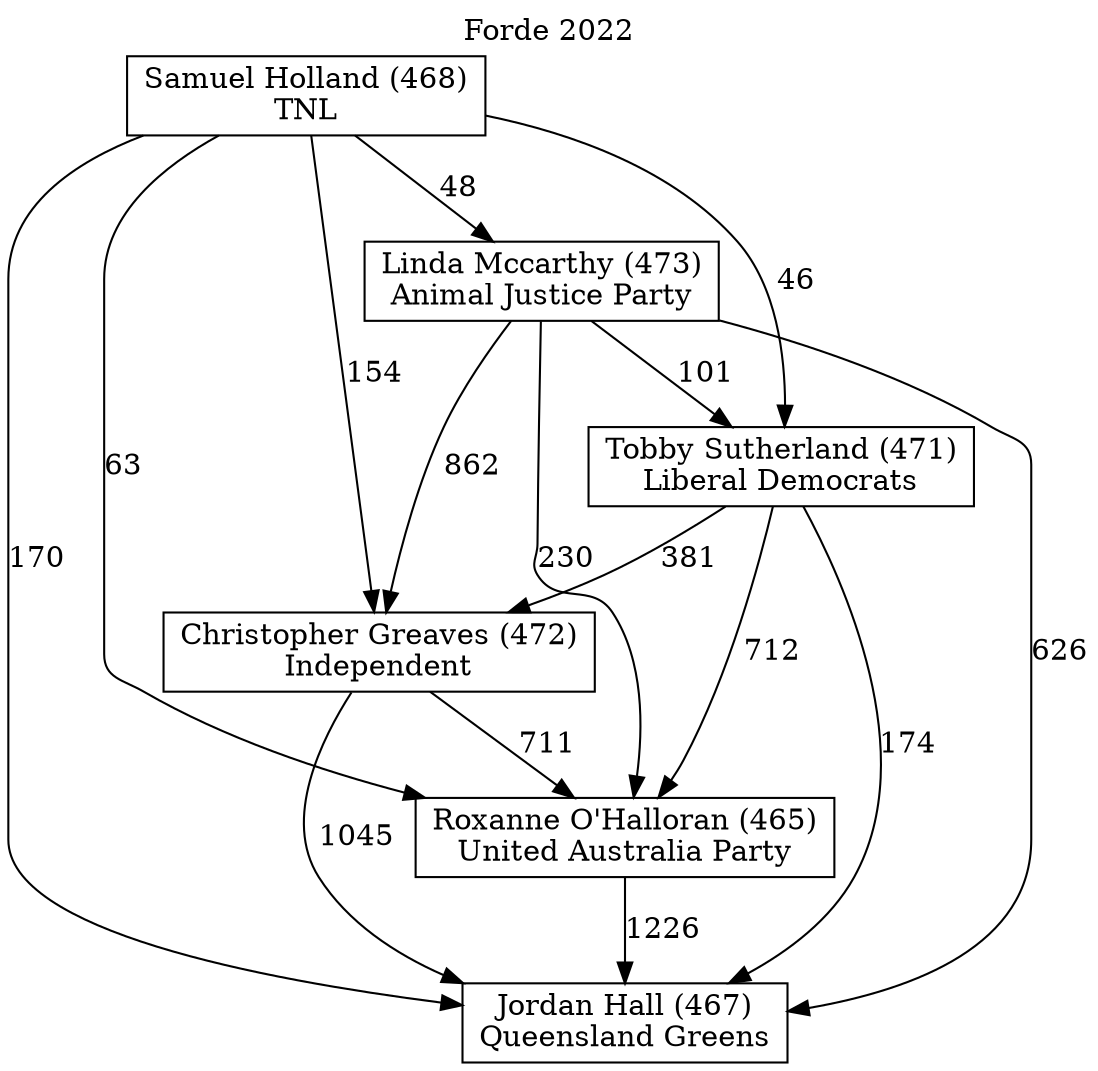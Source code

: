 // House preference flow
digraph "Jordan Hall (467)_Forde_2022" {
	graph [label="Forde 2022" labelloc=t]
	node [shape=box]
	"Jordan Hall (467)" [label="Jordan Hall (467)
Queensland Greens"]
	"Roxanne O'Halloran (465)" [label="Roxanne O'Halloran (465)
United Australia Party"]
	"Christopher Greaves (472)" [label="Christopher Greaves (472)
Independent"]
	"Tobby Sutherland (471)" [label="Tobby Sutherland (471)
Liberal Democrats"]
	"Linda Mccarthy (473)" [label="Linda Mccarthy (473)
Animal Justice Party"]
	"Samuel Holland (468)" [label="Samuel Holland (468)
TNL"]
	"Jordan Hall (467)" [label="Jordan Hall (467)
Queensland Greens"]
	"Christopher Greaves (472)" [label="Christopher Greaves (472)
Independent"]
	"Tobby Sutherland (471)" [label="Tobby Sutherland (471)
Liberal Democrats"]
	"Linda Mccarthy (473)" [label="Linda Mccarthy (473)
Animal Justice Party"]
	"Samuel Holland (468)" [label="Samuel Holland (468)
TNL"]
	"Jordan Hall (467)" [label="Jordan Hall (467)
Queensland Greens"]
	"Tobby Sutherland (471)" [label="Tobby Sutherland (471)
Liberal Democrats"]
	"Linda Mccarthy (473)" [label="Linda Mccarthy (473)
Animal Justice Party"]
	"Samuel Holland (468)" [label="Samuel Holland (468)
TNL"]
	"Jordan Hall (467)" [label="Jordan Hall (467)
Queensland Greens"]
	"Linda Mccarthy (473)" [label="Linda Mccarthy (473)
Animal Justice Party"]
	"Samuel Holland (468)" [label="Samuel Holland (468)
TNL"]
	"Jordan Hall (467)" [label="Jordan Hall (467)
Queensland Greens"]
	"Samuel Holland (468)" [label="Samuel Holland (468)
TNL"]
	"Samuel Holland (468)" [label="Samuel Holland (468)
TNL"]
	"Linda Mccarthy (473)" [label="Linda Mccarthy (473)
Animal Justice Party"]
	"Samuel Holland (468)" [label="Samuel Holland (468)
TNL"]
	"Samuel Holland (468)" [label="Samuel Holland (468)
TNL"]
	"Tobby Sutherland (471)" [label="Tobby Sutherland (471)
Liberal Democrats"]
	"Linda Mccarthy (473)" [label="Linda Mccarthy (473)
Animal Justice Party"]
	"Samuel Holland (468)" [label="Samuel Holland (468)
TNL"]
	"Tobby Sutherland (471)" [label="Tobby Sutherland (471)
Liberal Democrats"]
	"Samuel Holland (468)" [label="Samuel Holland (468)
TNL"]
	"Samuel Holland (468)" [label="Samuel Holland (468)
TNL"]
	"Linda Mccarthy (473)" [label="Linda Mccarthy (473)
Animal Justice Party"]
	"Samuel Holland (468)" [label="Samuel Holland (468)
TNL"]
	"Samuel Holland (468)" [label="Samuel Holland (468)
TNL"]
	"Christopher Greaves (472)" [label="Christopher Greaves (472)
Independent"]
	"Tobby Sutherland (471)" [label="Tobby Sutherland (471)
Liberal Democrats"]
	"Linda Mccarthy (473)" [label="Linda Mccarthy (473)
Animal Justice Party"]
	"Samuel Holland (468)" [label="Samuel Holland (468)
TNL"]
	"Christopher Greaves (472)" [label="Christopher Greaves (472)
Independent"]
	"Linda Mccarthy (473)" [label="Linda Mccarthy (473)
Animal Justice Party"]
	"Samuel Holland (468)" [label="Samuel Holland (468)
TNL"]
	"Christopher Greaves (472)" [label="Christopher Greaves (472)
Independent"]
	"Samuel Holland (468)" [label="Samuel Holland (468)
TNL"]
	"Samuel Holland (468)" [label="Samuel Holland (468)
TNL"]
	"Linda Mccarthy (473)" [label="Linda Mccarthy (473)
Animal Justice Party"]
	"Samuel Holland (468)" [label="Samuel Holland (468)
TNL"]
	"Samuel Holland (468)" [label="Samuel Holland (468)
TNL"]
	"Tobby Sutherland (471)" [label="Tobby Sutherland (471)
Liberal Democrats"]
	"Linda Mccarthy (473)" [label="Linda Mccarthy (473)
Animal Justice Party"]
	"Samuel Holland (468)" [label="Samuel Holland (468)
TNL"]
	"Tobby Sutherland (471)" [label="Tobby Sutherland (471)
Liberal Democrats"]
	"Samuel Holland (468)" [label="Samuel Holland (468)
TNL"]
	"Samuel Holland (468)" [label="Samuel Holland (468)
TNL"]
	"Linda Mccarthy (473)" [label="Linda Mccarthy (473)
Animal Justice Party"]
	"Samuel Holland (468)" [label="Samuel Holland (468)
TNL"]
	"Samuel Holland (468)" [label="Samuel Holland (468)
TNL"]
	"Roxanne O'Halloran (465)" [label="Roxanne O'Halloran (465)
United Australia Party"]
	"Christopher Greaves (472)" [label="Christopher Greaves (472)
Independent"]
	"Tobby Sutherland (471)" [label="Tobby Sutherland (471)
Liberal Democrats"]
	"Linda Mccarthy (473)" [label="Linda Mccarthy (473)
Animal Justice Party"]
	"Samuel Holland (468)" [label="Samuel Holland (468)
TNL"]
	"Roxanne O'Halloran (465)" [label="Roxanne O'Halloran (465)
United Australia Party"]
	"Tobby Sutherland (471)" [label="Tobby Sutherland (471)
Liberal Democrats"]
	"Linda Mccarthy (473)" [label="Linda Mccarthy (473)
Animal Justice Party"]
	"Samuel Holland (468)" [label="Samuel Holland (468)
TNL"]
	"Roxanne O'Halloran (465)" [label="Roxanne O'Halloran (465)
United Australia Party"]
	"Linda Mccarthy (473)" [label="Linda Mccarthy (473)
Animal Justice Party"]
	"Samuel Holland (468)" [label="Samuel Holland (468)
TNL"]
	"Roxanne O'Halloran (465)" [label="Roxanne O'Halloran (465)
United Australia Party"]
	"Samuel Holland (468)" [label="Samuel Holland (468)
TNL"]
	"Samuel Holland (468)" [label="Samuel Holland (468)
TNL"]
	"Linda Mccarthy (473)" [label="Linda Mccarthy (473)
Animal Justice Party"]
	"Samuel Holland (468)" [label="Samuel Holland (468)
TNL"]
	"Samuel Holland (468)" [label="Samuel Holland (468)
TNL"]
	"Tobby Sutherland (471)" [label="Tobby Sutherland (471)
Liberal Democrats"]
	"Linda Mccarthy (473)" [label="Linda Mccarthy (473)
Animal Justice Party"]
	"Samuel Holland (468)" [label="Samuel Holland (468)
TNL"]
	"Tobby Sutherland (471)" [label="Tobby Sutherland (471)
Liberal Democrats"]
	"Samuel Holland (468)" [label="Samuel Holland (468)
TNL"]
	"Samuel Holland (468)" [label="Samuel Holland (468)
TNL"]
	"Linda Mccarthy (473)" [label="Linda Mccarthy (473)
Animal Justice Party"]
	"Samuel Holland (468)" [label="Samuel Holland (468)
TNL"]
	"Samuel Holland (468)" [label="Samuel Holland (468)
TNL"]
	"Christopher Greaves (472)" [label="Christopher Greaves (472)
Independent"]
	"Tobby Sutherland (471)" [label="Tobby Sutherland (471)
Liberal Democrats"]
	"Linda Mccarthy (473)" [label="Linda Mccarthy (473)
Animal Justice Party"]
	"Samuel Holland (468)" [label="Samuel Holland (468)
TNL"]
	"Christopher Greaves (472)" [label="Christopher Greaves (472)
Independent"]
	"Linda Mccarthy (473)" [label="Linda Mccarthy (473)
Animal Justice Party"]
	"Samuel Holland (468)" [label="Samuel Holland (468)
TNL"]
	"Christopher Greaves (472)" [label="Christopher Greaves (472)
Independent"]
	"Samuel Holland (468)" [label="Samuel Holland (468)
TNL"]
	"Samuel Holland (468)" [label="Samuel Holland (468)
TNL"]
	"Linda Mccarthy (473)" [label="Linda Mccarthy (473)
Animal Justice Party"]
	"Samuel Holland (468)" [label="Samuel Holland (468)
TNL"]
	"Samuel Holland (468)" [label="Samuel Holland (468)
TNL"]
	"Tobby Sutherland (471)" [label="Tobby Sutherland (471)
Liberal Democrats"]
	"Linda Mccarthy (473)" [label="Linda Mccarthy (473)
Animal Justice Party"]
	"Samuel Holland (468)" [label="Samuel Holland (468)
TNL"]
	"Tobby Sutherland (471)" [label="Tobby Sutherland (471)
Liberal Democrats"]
	"Samuel Holland (468)" [label="Samuel Holland (468)
TNL"]
	"Samuel Holland (468)" [label="Samuel Holland (468)
TNL"]
	"Linda Mccarthy (473)" [label="Linda Mccarthy (473)
Animal Justice Party"]
	"Samuel Holland (468)" [label="Samuel Holland (468)
TNL"]
	"Samuel Holland (468)" [label="Samuel Holland (468)
TNL"]
	"Roxanne O'Halloran (465)" -> "Jordan Hall (467)" [label=1226]
	"Christopher Greaves (472)" -> "Roxanne O'Halloran (465)" [label=711]
	"Tobby Sutherland (471)" -> "Christopher Greaves (472)" [label=381]
	"Linda Mccarthy (473)" -> "Tobby Sutherland (471)" [label=101]
	"Samuel Holland (468)" -> "Linda Mccarthy (473)" [label=48]
	"Christopher Greaves (472)" -> "Jordan Hall (467)" [label=1045]
	"Tobby Sutherland (471)" -> "Jordan Hall (467)" [label=174]
	"Linda Mccarthy (473)" -> "Jordan Hall (467)" [label=626]
	"Samuel Holland (468)" -> "Jordan Hall (467)" [label=170]
	"Samuel Holland (468)" -> "Tobby Sutherland (471)" [label=46]
	"Linda Mccarthy (473)" -> "Christopher Greaves (472)" [label=862]
	"Samuel Holland (468)" -> "Christopher Greaves (472)" [label=154]
	"Tobby Sutherland (471)" -> "Roxanne O'Halloran (465)" [label=712]
	"Linda Mccarthy (473)" -> "Roxanne O'Halloran (465)" [label=230]
	"Samuel Holland (468)" -> "Roxanne O'Halloran (465)" [label=63]
}
